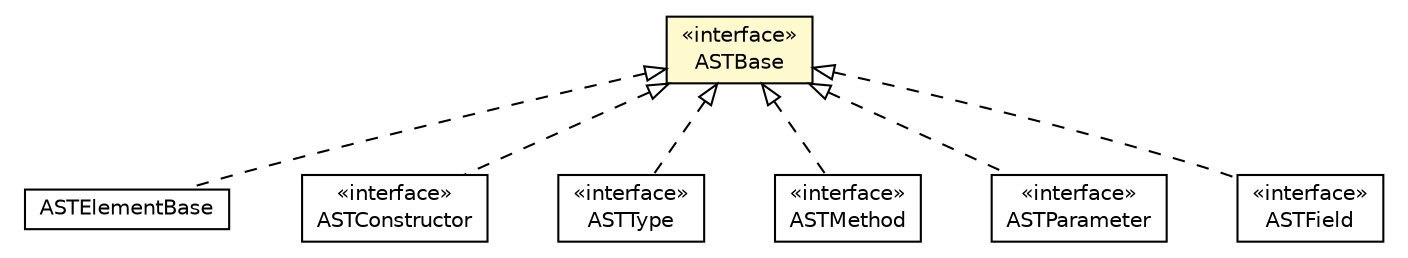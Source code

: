 #!/usr/local/bin/dot
#
# Class diagram 
# Generated by UMLGraph version 5.1 (http://www.umlgraph.org/)
#

digraph G {
	edge [fontname="Helvetica",fontsize=10,labelfontname="Helvetica",labelfontsize=10];
	node [fontname="Helvetica",fontsize=10,shape=plaintext];
	nodesep=0.25;
	ranksep=0.5;
	// org.androidtransfuse.analysis.adapter.ASTElementBase
	c44113 [label=<<table title="org.androidtransfuse.analysis.adapter.ASTElementBase" border="0" cellborder="1" cellspacing="0" cellpadding="2" port="p" href="./ASTElementBase.html">
		<tr><td><table border="0" cellspacing="0" cellpadding="1">
<tr><td align="center" balign="center"> ASTElementBase </td></tr>
		</table></td></tr>
		</table>>, fontname="Helvetica", fontcolor="black", fontsize=10.0];
	// org.androidtransfuse.analysis.adapter.ASTConstructor
	c44115 [label=<<table title="org.androidtransfuse.analysis.adapter.ASTConstructor" border="0" cellborder="1" cellspacing="0" cellpadding="2" port="p" href="./ASTConstructor.html">
		<tr><td><table border="0" cellspacing="0" cellpadding="1">
<tr><td align="center" balign="center"> &#171;interface&#187; </td></tr>
<tr><td align="center" balign="center"> ASTConstructor </td></tr>
		</table></td></tr>
		</table>>, fontname="Helvetica", fontcolor="black", fontsize=10.0];
	// org.androidtransfuse.analysis.adapter.ASTBase
	c44117 [label=<<table title="org.androidtransfuse.analysis.adapter.ASTBase" border="0" cellborder="1" cellspacing="0" cellpadding="2" port="p" bgcolor="lemonChiffon" href="./ASTBase.html">
		<tr><td><table border="0" cellspacing="0" cellpadding="1">
<tr><td align="center" balign="center"> &#171;interface&#187; </td></tr>
<tr><td align="center" balign="center"> ASTBase </td></tr>
		</table></td></tr>
		</table>>, fontname="Helvetica", fontcolor="black", fontsize=10.0];
	// org.androidtransfuse.analysis.adapter.ASTType
	c44118 [label=<<table title="org.androidtransfuse.analysis.adapter.ASTType" border="0" cellborder="1" cellspacing="0" cellpadding="2" port="p" href="./ASTType.html">
		<tr><td><table border="0" cellspacing="0" cellpadding="1">
<tr><td align="center" balign="center"> &#171;interface&#187; </td></tr>
<tr><td align="center" balign="center"> ASTType </td></tr>
		</table></td></tr>
		</table>>, fontname="Helvetica", fontcolor="black", fontsize=10.0];
	// org.androidtransfuse.analysis.adapter.ASTMethod
	c44120 [label=<<table title="org.androidtransfuse.analysis.adapter.ASTMethod" border="0" cellborder="1" cellspacing="0" cellpadding="2" port="p" href="./ASTMethod.html">
		<tr><td><table border="0" cellspacing="0" cellpadding="1">
<tr><td align="center" balign="center"> &#171;interface&#187; </td></tr>
<tr><td align="center" balign="center"> ASTMethod </td></tr>
		</table></td></tr>
		</table>>, fontname="Helvetica", fontcolor="black", fontsize=10.0];
	// org.androidtransfuse.analysis.adapter.ASTParameter
	c44126 [label=<<table title="org.androidtransfuse.analysis.adapter.ASTParameter" border="0" cellborder="1" cellspacing="0" cellpadding="2" port="p" href="./ASTParameter.html">
		<tr><td><table border="0" cellspacing="0" cellpadding="1">
<tr><td align="center" balign="center"> &#171;interface&#187; </td></tr>
<tr><td align="center" balign="center"> ASTParameter </td></tr>
		</table></td></tr>
		</table>>, fontname="Helvetica", fontcolor="black", fontsize=10.0];
	// org.androidtransfuse.analysis.adapter.ASTField
	c44132 [label=<<table title="org.androidtransfuse.analysis.adapter.ASTField" border="0" cellborder="1" cellspacing="0" cellpadding="2" port="p" href="./ASTField.html">
		<tr><td><table border="0" cellspacing="0" cellpadding="1">
<tr><td align="center" balign="center"> &#171;interface&#187; </td></tr>
<tr><td align="center" balign="center"> ASTField </td></tr>
		</table></td></tr>
		</table>>, fontname="Helvetica", fontcolor="black", fontsize=10.0];
	//org.androidtransfuse.analysis.adapter.ASTElementBase implements org.androidtransfuse.analysis.adapter.ASTBase
	c44117:p -> c44113:p [dir=back,arrowtail=empty,style=dashed];
	//org.androidtransfuse.analysis.adapter.ASTConstructor implements org.androidtransfuse.analysis.adapter.ASTBase
	c44117:p -> c44115:p [dir=back,arrowtail=empty,style=dashed];
	//org.androidtransfuse.analysis.adapter.ASTType implements org.androidtransfuse.analysis.adapter.ASTBase
	c44117:p -> c44118:p [dir=back,arrowtail=empty,style=dashed];
	//org.androidtransfuse.analysis.adapter.ASTMethod implements org.androidtransfuse.analysis.adapter.ASTBase
	c44117:p -> c44120:p [dir=back,arrowtail=empty,style=dashed];
	//org.androidtransfuse.analysis.adapter.ASTParameter implements org.androidtransfuse.analysis.adapter.ASTBase
	c44117:p -> c44126:p [dir=back,arrowtail=empty,style=dashed];
	//org.androidtransfuse.analysis.adapter.ASTField implements org.androidtransfuse.analysis.adapter.ASTBase
	c44117:p -> c44132:p [dir=back,arrowtail=empty,style=dashed];
}

